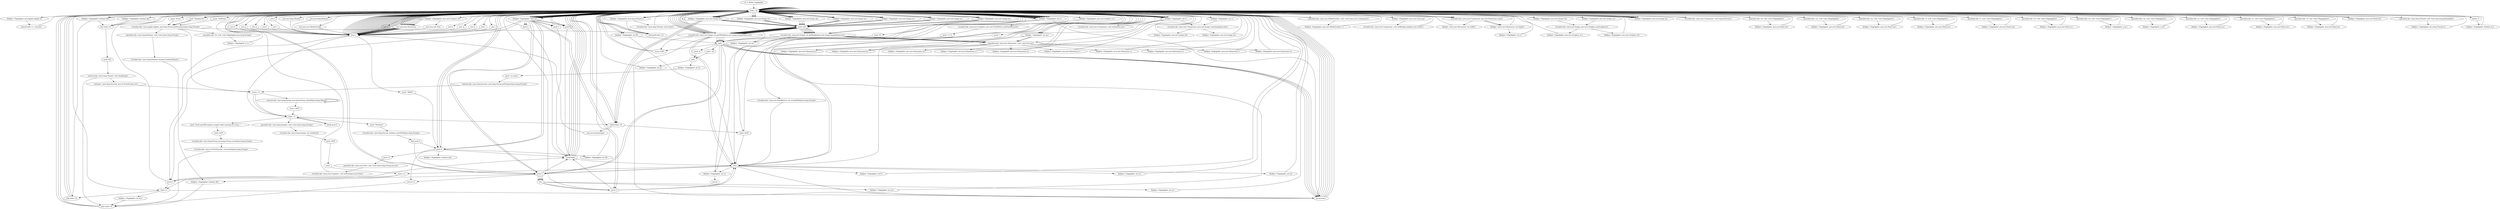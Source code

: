 digraph "" {
    "r0 := @this: EggApplet"
    "load.r r0"
    "r0 := @this: EggApplet"->"load.r r0";
    "load.r r0"->"load.r r0";
    "fieldput <EggApplet: java.applet.Applet d>"
    "load.r r0"->"fieldput <EggApplet: java.applet.Applet d>";
    "staticinvoke <v: void p()>"
    "fieldput <EggApplet: java.applet.Applet d>"->"staticinvoke <v: void p()>";
    "staticinvoke <v: void p()>"->"load.r r0";
    "new java.awt.MediaTracker"
    "load.r r0"->"new java.awt.MediaTracker";
    "dup1.r"
    "new java.awt.MediaTracker"->"dup1.r";
    "dup1.r"->"load.r r0";
    "specialinvoke <java.awt.MediaTracker: void <init>(java.awt.Component)>"
    "load.r r0"->"specialinvoke <java.awt.MediaTracker: void <init>(java.awt.Component)>";
    "fieldput <EggApplet: java.awt.MediaTracker c>"
    "specialinvoke <java.awt.MediaTracker: void <init>(java.awt.Component)>"->"fieldput <EggApplet: java.awt.MediaTracker c>";
    "fieldput <EggApplet: java.awt.MediaTracker c>"->"load.r r0";
    "new b"
    "load.r r0"->"new b";
    "new b"->"dup1.r";
    "dup1.r"->"load.r r0";
    "load.r r0"->"load.r r0";
    "push \"Icons\""
    "load.r r0"->"push \"Icons\"";
    "virtualinvoke <java.applet.Applet: java.lang.String getParameter(java.lang.String)>"
    "push \"Icons\""->"virtualinvoke <java.applet.Applet: java.lang.String getParameter(java.lang.String)>";
    "specialinvoke <b: void <init>(EggApplet,java.lang.String)>"
    "virtualinvoke <java.applet.Applet: java.lang.String getParameter(java.lang.String)>"->"specialinvoke <b: void <init>(EggApplet,java.lang.String)>";
    "fieldput <EggApplet: b v>"
    "specialinvoke <b: void <init>(EggApplet,java.lang.String)>"->"fieldput <EggApplet: b v>";
    "fieldput <EggApplet: b v>"->"load.r r0";
    "push \"DisplayList\""
    "load.r r0"->"push \"DisplayList\"";
    "push \"DisplayList\""->"virtualinvoke <java.applet.Applet: java.lang.String getParameter(java.lang.String)>";
    "ifnonnull load.r r0"
    "virtualinvoke <java.applet.Applet: java.lang.String getParameter(java.lang.String)>"->"ifnonnull load.r r0";
    "ifnonnull load.r r0"->"load.r r0";
    "push 1"
    "load.r r0"->"push 1";
    "fieldput <EggApplet: boolean dd>"
    "push 1"->"fieldput <EggApplet: boolean dd>";
    "goto load.r r0"
    "fieldput <EggApplet: boolean dd>"->"goto load.r r0";
    "goto load.r r0"->"load.r r0";
    "fieldget <EggApplet: boolean dd>"
    "load.r r0"->"fieldget <EggApplet: boolean dd>";
    "ifne load.r r0"
    "fieldget <EggApplet: boolean dd>"->"ifne load.r r0";
    "ifne load.r r0"->"load.r r0";
    "push 0"
    "load.r r0"->"push 0";
    "fieldput <EggApplet: int df>"
    "push 0"->"fieldput <EggApplet: int df>";
    "fieldput <EggApplet: int df>"->"load.r r0";
    "push \"StillTime\""
    "load.r r0"->"push \"StillTime\"";
    "push \"StillTime\""->"virtualinvoke <java.applet.Applet: java.lang.String getParameter(java.lang.String)>";
    "store.r r1"
    "virtualinvoke <java.applet.Applet: java.lang.String getParameter(java.lang.String)>"->"store.r r1";
    "load.r r1"
    "store.r r1"->"load.r r1";
    "ifnull load.r r0"
    "load.r r1"->"ifnull load.r r0";
    "new java.lang.Integer"
    "ifnull load.r r0"->"new java.lang.Integer";
    "new java.lang.Integer"->"dup1.r";
    "dup1.r"->"load.r r1";
    "specialinvoke <java.lang.Integer: void <init>(java.lang.String)>"
    "load.r r1"->"specialinvoke <java.lang.Integer: void <init>(java.lang.String)>";
    "virtualinvoke <java.lang.Integer: int intValue()>"
    "specialinvoke <java.lang.Integer: void <init>(java.lang.String)>"->"virtualinvoke <java.lang.Integer: int intValue()>";
    "push 1000"
    "virtualinvoke <java.lang.Integer: int intValue()>"->"push 1000";
    "mul.i"
    "push 1000"->"mul.i";
    "store.i r1"
    "mul.i"->"store.i r1";
    "load.i r1"
    "store.i r1"->"load.i r1";
    "ifeq load.r r0"
    "load.i r1"->"ifeq load.r r0";
    "ifeq load.r r0"->"load.r r0";
    "load.r r0"->"load.i r1";
    "fieldput <EggApplet: int do>"
    "load.i r1"->"fieldput <EggApplet: int do>";
    "fieldput <EggApplet: int do>"->"goto load.r r0";
    "goto load.r r0"->"load.r r0";
    "fieldget <EggApplet: boolean dp>"
    "load.r r0"->"fieldget <EggApplet: boolean dp>";
    "fieldget <EggApplet: boolean dp>"->"ifne load.r r0";
    "push 50L"
    "ifne load.r r0"->"push 50L";
    "staticinvoke <java.lang.Thread: void sleep(long)>"
    "push 50L"->"staticinvoke <java.lang.Thread: void sleep(long)>";
    "staticinvoke <java.lang.Thread: void sleep(long)>"->"goto load.r r0";
    "staticget <java.lang.System: java.io.PrintStream out>"
    "staticinvoke <java.lang.Thread: void sleep(long)>"->"staticget <java.lang.System: java.io.PrintStream out>";
    "staticget <java.lang.System: java.io.PrintStream out>"->"store.r r1";
    "staticinvoke <java.lang.String: java.lang.String valueOf(java.lang.Object)>"
    "store.r r1"->"staticinvoke <java.lang.String: java.lang.String valueOf(java.lang.Object)>";
    "staticinvoke <java.lang.String: java.lang.String valueOf(java.lang.Object)>"->"staticinvoke <java.lang.String: java.lang.String valueOf(java.lang.Object)>";
    "store.r $r97"
    "staticinvoke <java.lang.String: java.lang.String valueOf(java.lang.Object)>"->"store.r $r97";
    "store.r $r97"->"load.r r1";
    "push \"InterruptedException caught while awaiting for icons: \""
    "load.r r1"->"push \"InterruptedException caught while awaiting for icons: \"";
    "load.r $r97"
    "push \"InterruptedException caught while awaiting for icons: \""->"load.r $r97";
    "virtualinvoke <java.lang.String: java.lang.String concat(java.lang.String)>"
    "load.r $r97"->"virtualinvoke <java.lang.String: java.lang.String concat(java.lang.String)>";
    "virtualinvoke <java.io.PrintStream: void println(java.lang.String)>"
    "virtualinvoke <java.lang.String: java.lang.String concat(java.lang.String)>"->"virtualinvoke <java.io.PrintStream: void println(java.lang.String)>";
    "virtualinvoke <java.io.PrintStream: void println(java.lang.String)>"->"goto load.r r0";
    "ifne load.r r0"->"load.r r0";
    "load.r r0"->"load.r r0";
    "fieldget <EggApplet: java.awt.Color ag>"
    "load.r r0"->"fieldget <EggApplet: java.awt.Color ag>";
    "virtualinvoke <java.awt.Component: void setBackground(java.awt.Color)>"
    "fieldget <EggApplet: java.awt.Color ag>"->"virtualinvoke <java.awt.Component: void setBackground(java.awt.Color)>";
    "virtualinvoke <java.awt.Component: void setBackground(java.awt.Color)>"->"load.r r0";
    "load.r r0"->"load.r r0";
    "virtualinvoke <java.awt.Component: java.awt.Dimension size()>"
    "load.r r0"->"virtualinvoke <java.awt.Component: java.awt.Dimension size()>";
    "fieldget <java.awt.Dimension: int width>"
    "virtualinvoke <java.awt.Component: java.awt.Dimension size()>"->"fieldget <java.awt.Dimension: int width>";
    "fieldget <java.awt.Dimension: int width>"->"load.r r0";
    "fieldget <EggApplet: int df>"
    "load.r r0"->"fieldget <EggApplet: int df>";
    "sub.i"
    "fieldget <EggApplet: int df>"->"sub.i";
    "fieldput <EggApplet: int e>"
    "sub.i"->"fieldput <EggApplet: int e>";
    "fieldput <EggApplet: int e>"->"load.r r0";
    "fieldget <EggApplet: int[] nd>"
    "load.r r0"->"fieldget <EggApplet: int[] nd>";
    "fieldget <EggApplet: int[] nd>"->"push 0";
    "push 0"->"load.r r0";
    "fieldget <EggApplet: java.awt.Image ak>"
    "load.r r0"->"fieldget <EggApplet: java.awt.Image ak>";
    "push null"
    "fieldget <EggApplet: java.awt.Image ak>"->"push null";
    "virtualinvoke <java.awt.Image: int getWidth(java.awt.image.ImageObserver)>"
    "push null"->"virtualinvoke <java.awt.Image: int getWidth(java.awt.image.ImageObserver)>";
    "arraywrite.i"
    "virtualinvoke <java.awt.Image: int getWidth(java.awt.image.ImageObserver)>"->"arraywrite.i";
    "arraywrite.i"->"load.r r0";
    "load.r r0"->"fieldget <EggApplet: int[] nd>";
    "fieldget <EggApplet: int[] nd>"->"push 1";
    "push 1"->"load.r r0";
    "load.r r0"->"fieldget <EggApplet: int[] nd>";
    "fieldget <EggApplet: int[] nd>"->"push 0";
    "arrayread.i"
    "push 0"->"arrayread.i";
    "arrayread.i"->"load.r r0";
    "fieldget <EggApplet: java.awt.Image ao>"
    "load.r r0"->"fieldget <EggApplet: java.awt.Image ao>";
    "fieldget <EggApplet: java.awt.Image ao>"->"push null";
    "push null"->"virtualinvoke <java.awt.Image: int getWidth(java.awt.image.ImageObserver)>";
    "add.i"
    "virtualinvoke <java.awt.Image: int getWidth(java.awt.image.ImageObserver)>"->"add.i";
    "add.i"->"arraywrite.i";
    "arraywrite.i"->"load.r r0";
    "load.r r0"->"fieldget <EggApplet: int[] nd>";
    "push 2"
    "fieldget <EggApplet: int[] nd>"->"push 2";
    "push 2"->"load.r r0";
    "load.r r0"->"fieldget <EggApplet: int[] nd>";
    "fieldget <EggApplet: int[] nd>"->"push 1";
    "push 1"->"arrayread.i";
    "arrayread.i"->"load.r r0";
    "fieldget <EggApplet: java.awt.Image ar>"
    "load.r r0"->"fieldget <EggApplet: java.awt.Image ar>";
    "fieldget <EggApplet: java.awt.Image ar>"->"push null";
    "push null"->"virtualinvoke <java.awt.Image: int getWidth(java.awt.image.ImageObserver)>";
    "virtualinvoke <java.awt.Image: int getWidth(java.awt.image.ImageObserver)>"->"add.i";
    "add.i"->"arraywrite.i";
    "arraywrite.i"->"load.r r0";
    "load.r r0"->"fieldget <EggApplet: int[] nd>";
    "push 3"
    "fieldget <EggApplet: int[] nd>"->"push 3";
    "push 3"->"load.r r0";
    "load.r r0"->"fieldget <EggApplet: int[] nd>";
    "fieldget <EggApplet: int[] nd>"->"push 2";
    "push 2"->"arrayread.i";
    "arrayread.i"->"load.r r0";
    "fieldget <EggApplet: java.awt.Image at>"
    "load.r r0"->"fieldget <EggApplet: java.awt.Image at>";
    "fieldget <EggApplet: java.awt.Image at>"->"push null";
    "push null"->"virtualinvoke <java.awt.Image: int getWidth(java.awt.image.ImageObserver)>";
    "virtualinvoke <java.awt.Image: int getWidth(java.awt.image.ImageObserver)>"->"add.i";
    "add.i"->"arraywrite.i";
    "arraywrite.i"->"load.r r0";
    "load.r r0"->"fieldget <EggApplet: int[] nd>";
    "push 4"
    "fieldget <EggApplet: int[] nd>"->"push 4";
    "push 4"->"load.r r0";
    "load.r r0"->"fieldget <EggApplet: int[] nd>";
    "fieldget <EggApplet: int[] nd>"->"push 3";
    "push 3"->"arrayread.i";
    "arrayread.i"->"load.r r0";
    "fieldget <EggApplet: java.awt.Image ax>"
    "load.r r0"->"fieldget <EggApplet: java.awt.Image ax>";
    "fieldget <EggApplet: java.awt.Image ax>"->"push null";
    "push null"->"virtualinvoke <java.awt.Image: int getWidth(java.awt.image.ImageObserver)>";
    "virtualinvoke <java.awt.Image: int getWidth(java.awt.image.ImageObserver)>"->"add.i";
    "add.i"->"arraywrite.i";
    "arraywrite.i"->"load.r r0";
    "load.r r0"->"fieldget <EggApplet: int[] nd>";
    "push 6"
    "fieldget <EggApplet: int[] nd>"->"push 6";
    "push 6"->"load.r r0";
    "fieldget <EggApplet: int e>"
    "load.r r0"->"fieldget <EggApplet: int e>";
    "fieldget <EggApplet: int e>"->"arraywrite.i";
    "arraywrite.i"->"load.r r0";
    "fieldget <EggApplet: java.awt.Image az>"
    "load.r r0"->"fieldget <EggApplet: java.awt.Image az>";
    "fieldget <EggApplet: java.awt.Image az>"->"push null";
    "push null"->"virtualinvoke <java.awt.Image: int getWidth(java.awt.image.ImageObserver)>";
    "store.i $r97"
    "virtualinvoke <java.awt.Image: int getWidth(java.awt.image.ImageObserver)>"->"store.i $r97";
    "store.i $r97"->"load.r r0";
    "fieldget <EggApplet: java.awt.Image aw>"
    "load.r r0"->"fieldget <EggApplet: java.awt.Image aw>";
    "fieldget <EggApplet: java.awt.Image aw>"->"ifnull load.r r0";
    "load.i $r97"
    "ifnull load.r r0"->"load.i $r97";
    "load.i $r97"->"load.r r0";
    "load.r r0"->"fieldget <EggApplet: java.awt.Image aw>";
    "fieldget <EggApplet: java.awt.Image aw>"->"push null";
    "push null"->"virtualinvoke <java.awt.Image: int getWidth(java.awt.image.ImageObserver)>";
    "virtualinvoke <java.awt.Image: int getWidth(java.awt.image.ImageObserver)>"->"add.i";
    "add.i"->"store.i $r97";
    "store.i $r97"->"load.r r0";
    "load.r r0"->"fieldget <EggApplet: int[] nd>";
    "fieldget <EggApplet: int[] nd>"->"dup1.r";
    "dup1.r"->"push 6";
    "push 6"->"arrayread.i";
    "arrayread.i"->"load.r r0";
    "load.r r0"->"fieldget <EggApplet: java.awt.Image aw>";
    "fieldget <EggApplet: java.awt.Image aw>"->"push null";
    "push null"->"virtualinvoke <java.awt.Image: int getWidth(java.awt.image.ImageObserver)>";
    "virtualinvoke <java.awt.Image: int getWidth(java.awt.image.ImageObserver)>"->"sub.i";
    "sub.i"->"store.i r1";
    "store.i r1"->"push 6";
    "push 6"->"load.i r1";
    "load.i r1"->"arraywrite.i";
    "arraywrite.i"->"load.r r0";
    "load.r r0"->"fieldget <EggApplet: int[] nd>";
    "push 5"
    "fieldget <EggApplet: int[] nd>"->"push 5";
    "push 5"->"load.r r0";
    "load.r r0"->"fieldget <EggApplet: int e>";
    "fieldget <EggApplet: int e>"->"load.i $r97";
    "load.i $r97"->"sub.i";
    "sub.i"->"arraywrite.i";
    "arraywrite.i"->"load.r r0";
    "load.r r0"->"load.r r0";
    "load.r r0"->"fieldget <EggApplet: java.awt.Image ak>";
    "fieldget <EggApplet: java.awt.Image ak>"->"push null";
    "virtualinvoke <java.awt.Image: int getHeight(java.awt.image.ImageObserver)>"
    "push null"->"virtualinvoke <java.awt.Image: int getHeight(java.awt.image.ImageObserver)>";
    "fieldput <EggApplet: int na>"
    "virtualinvoke <java.awt.Image: int getHeight(java.awt.image.ImageObserver)>"->"fieldput <EggApplet: int na>";
    "fieldput <EggApplet: int na>"->"load.r r0";
    "load.r r0"->"load.r r0";
    "load.r r0"->"virtualinvoke <java.awt.Component: java.awt.Dimension size()>";
    "fieldget <java.awt.Dimension: int height>"
    "virtualinvoke <java.awt.Component: java.awt.Dimension size()>"->"fieldget <java.awt.Dimension: int height>";
    "fieldget <java.awt.Dimension: int height>"->"load.r r0";
    "fieldget <EggApplet: int na>"
    "load.r r0"->"fieldget <EggApplet: int na>";
    "fieldget <EggApplet: int na>"->"sub.i";
    "fieldput <EggApplet: int f>"
    "sub.i"->"fieldput <EggApplet: int f>";
    "fieldput <EggApplet: int f>"->"load.r r0";
    "new java.awt.Dimension"
    "load.r r0"->"new java.awt.Dimension";
    "new java.awt.Dimension"->"dup1.r";
    "dup1.r"->"load.r r0";
    "load.r r0"->"fieldget <EggApplet: int e>";
    "fieldget <EggApplet: int e>"->"load.r r0";
    "fieldget <EggApplet: int f>"
    "load.r r0"->"fieldget <EggApplet: int f>";
    "specialinvoke <java.awt.Dimension: void <init>(int,int)>"
    "fieldget <EggApplet: int f>"->"specialinvoke <java.awt.Dimension: void <init>(int,int)>";
    "fieldput <EggApplet: java.awt.Dimension j>"
    "specialinvoke <java.awt.Dimension: void <init>(int,int)>"->"fieldput <EggApplet: java.awt.Dimension j>";
    "fieldput <EggApplet: java.awt.Dimension j>"->"load.r r0";
    "load.r r0"->"new java.awt.Dimension";
    "new java.awt.Dimension"->"dup1.r";
    "dup1.r"->"load.r r0";
    "load.r r0"->"fieldget <EggApplet: int e>";
    "fieldget <EggApplet: int e>"->"load.r r0";
    "load.r r0"->"fieldget <EggApplet: int na>";
    "fieldget <EggApplet: int na>"->"specialinvoke <java.awt.Dimension: void <init>(int,int)>";
    "fieldput <EggApplet: java.awt.Dimension k>"
    "specialinvoke <java.awt.Dimension: void <init>(int,int)>"->"fieldput <EggApplet: java.awt.Dimension k>";
    "fieldput <EggApplet: java.awt.Dimension k>"->"load.r r0";
    "load.r r0"->"new java.awt.Dimension";
    "new java.awt.Dimension"->"dup1.r";
    "dup1.r"->"load.r r0";
    "load.r r0"->"fieldget <EggApplet: java.awt.Image ak>";
    "fieldget <EggApplet: java.awt.Image ak>"->"push null";
    "push null"->"virtualinvoke <java.awt.Image: int getWidth(java.awt.image.ImageObserver)>";
    "virtualinvoke <java.awt.Image: int getWidth(java.awt.image.ImageObserver)>"->"load.r r0";
    "load.r r0"->"fieldget <EggApplet: java.awt.Image ak>";
    "fieldget <EggApplet: java.awt.Image ak>"->"push null";
    "push null"->"virtualinvoke <java.awt.Image: int getHeight(java.awt.image.ImageObserver)>";
    "virtualinvoke <java.awt.Image: int getHeight(java.awt.image.ImageObserver)>"->"specialinvoke <java.awt.Dimension: void <init>(int,int)>";
    "fieldput <EggApplet: java.awt.Dimension m>"
    "specialinvoke <java.awt.Dimension: void <init>(int,int)>"->"fieldput <EggApplet: java.awt.Dimension m>";
    "fieldput <EggApplet: java.awt.Dimension m>"->"load.r r0";
    "load.r r0"->"new java.awt.Dimension";
    "new java.awt.Dimension"->"dup1.r";
    "dup1.r"->"load.r r0";
    "load.r r0"->"fieldget <EggApplet: java.awt.Image ao>";
    "fieldget <EggApplet: java.awt.Image ao>"->"push null";
    "push null"->"virtualinvoke <java.awt.Image: int getWidth(java.awt.image.ImageObserver)>";
    "virtualinvoke <java.awt.Image: int getWidth(java.awt.image.ImageObserver)>"->"load.r r0";
    "load.r r0"->"fieldget <EggApplet: java.awt.Image ao>";
    "fieldget <EggApplet: java.awt.Image ao>"->"push null";
    "push null"->"virtualinvoke <java.awt.Image: int getHeight(java.awt.image.ImageObserver)>";
    "virtualinvoke <java.awt.Image: int getHeight(java.awt.image.ImageObserver)>"->"specialinvoke <java.awt.Dimension: void <init>(int,int)>";
    "fieldput <EggApplet: java.awt.Dimension o>"
    "specialinvoke <java.awt.Dimension: void <init>(int,int)>"->"fieldput <EggApplet: java.awt.Dimension o>";
    "fieldput <EggApplet: java.awt.Dimension o>"->"load.r r0";
    "load.r r0"->"new java.awt.Dimension";
    "new java.awt.Dimension"->"dup1.r";
    "dup1.r"->"load.r r0";
    "load.r r0"->"fieldget <EggApplet: java.awt.Image ar>";
    "fieldget <EggApplet: java.awt.Image ar>"->"push null";
    "push null"->"virtualinvoke <java.awt.Image: int getWidth(java.awt.image.ImageObserver)>";
    "virtualinvoke <java.awt.Image: int getWidth(java.awt.image.ImageObserver)>"->"load.r r0";
    "load.r r0"->"fieldget <EggApplet: java.awt.Image ar>";
    "fieldget <EggApplet: java.awt.Image ar>"->"push null";
    "push null"->"virtualinvoke <java.awt.Image: int getHeight(java.awt.image.ImageObserver)>";
    "virtualinvoke <java.awt.Image: int getHeight(java.awt.image.ImageObserver)>"->"specialinvoke <java.awt.Dimension: void <init>(int,int)>";
    "fieldput <EggApplet: java.awt.Dimension q>"
    "specialinvoke <java.awt.Dimension: void <init>(int,int)>"->"fieldput <EggApplet: java.awt.Dimension q>";
    "fieldput <EggApplet: java.awt.Dimension q>"->"load.r r0";
    "load.r r0"->"new java.awt.Dimension";
    "new java.awt.Dimension"->"dup1.r";
    "dup1.r"->"load.r r0";
    "load.r r0"->"fieldget <EggApplet: java.awt.Image at>";
    "fieldget <EggApplet: java.awt.Image at>"->"push null";
    "push null"->"virtualinvoke <java.awt.Image: int getWidth(java.awt.image.ImageObserver)>";
    "virtualinvoke <java.awt.Image: int getWidth(java.awt.image.ImageObserver)>"->"load.r r0";
    "load.r r0"->"fieldget <EggApplet: java.awt.Image at>";
    "fieldget <EggApplet: java.awt.Image at>"->"push null";
    "push null"->"virtualinvoke <java.awt.Image: int getHeight(java.awt.image.ImageObserver)>";
    "virtualinvoke <java.awt.Image: int getHeight(java.awt.image.ImageObserver)>"->"specialinvoke <java.awt.Dimension: void <init>(int,int)>";
    "fieldput <EggApplet: java.awt.Dimension r>"
    "specialinvoke <java.awt.Dimension: void <init>(int,int)>"->"fieldput <EggApplet: java.awt.Dimension r>";
    "fieldput <EggApplet: java.awt.Dimension r>"->"load.r r0";
    "load.r r0"->"new java.awt.Dimension";
    "new java.awt.Dimension"->"dup1.r";
    "dup1.r"->"load.r r0";
    "load.r r0"->"fieldget <EggApplet: java.awt.Image ax>";
    "fieldget <EggApplet: java.awt.Image ax>"->"push null";
    "push null"->"virtualinvoke <java.awt.Image: int getWidth(java.awt.image.ImageObserver)>";
    "virtualinvoke <java.awt.Image: int getWidth(java.awt.image.ImageObserver)>"->"load.r r0";
    "load.r r0"->"fieldget <EggApplet: java.awt.Image ax>";
    "fieldget <EggApplet: java.awt.Image ax>"->"push null";
    "push null"->"virtualinvoke <java.awt.Image: int getHeight(java.awt.image.ImageObserver)>";
    "virtualinvoke <java.awt.Image: int getHeight(java.awt.image.ImageObserver)>"->"specialinvoke <java.awt.Dimension: void <init>(int,int)>";
    "fieldput <EggApplet: java.awt.Dimension s>"
    "specialinvoke <java.awt.Dimension: void <init>(int,int)>"->"fieldput <EggApplet: java.awt.Dimension s>";
    "fieldput <EggApplet: java.awt.Dimension s>"->"load.r r0";
    "load.r r0"->"new java.awt.Dimension";
    "new java.awt.Dimension"->"dup1.r";
    "dup1.r"->"load.r r0";
    "load.r r0"->"fieldget <EggApplet: java.awt.Image az>";
    "fieldget <EggApplet: java.awt.Image az>"->"push null";
    "push null"->"virtualinvoke <java.awt.Image: int getWidth(java.awt.image.ImageObserver)>";
    "virtualinvoke <java.awt.Image: int getWidth(java.awt.image.ImageObserver)>"->"load.r r0";
    "load.r r0"->"fieldget <EggApplet: java.awt.Image az>";
    "fieldget <EggApplet: java.awt.Image az>"->"push null";
    "push null"->"virtualinvoke <java.awt.Image: int getHeight(java.awt.image.ImageObserver)>";
    "virtualinvoke <java.awt.Image: int getHeight(java.awt.image.ImageObserver)>"->"specialinvoke <java.awt.Dimension: void <init>(int,int)>";
    "fieldput <EggApplet: java.awt.Dimension u>"
    "specialinvoke <java.awt.Dimension: void <init>(int,int)>"->"fieldput <EggApplet: java.awt.Dimension u>";
    "fieldput <EggApplet: java.awt.Dimension u>"->"load.r r0";
    "load.r r0"->"new java.awt.Dimension";
    "new java.awt.Dimension"->"dup1.r";
    "dup1.r"->"load.r r0";
    "load.r r0"->"fieldget <EggApplet: int[] nd>";
    "fieldget <EggApplet: int[] nd>"->"push 5";
    "push 5"->"arrayread.i";
    "arrayread.i"->"load.r r0";
    "load.r r0"->"fieldget <EggApplet: int[] nd>";
    "fieldget <EggApplet: int[] nd>"->"push 4";
    "push 4"->"arrayread.i";
    "arrayread.i"->"sub.i";
    "sub.i"->"load.r r0";
    "load.r r0"->"fieldget <EggApplet: int na>";
    "fieldget <EggApplet: int na>"->"specialinvoke <java.awt.Dimension: void <init>(int,int)>";
    "fieldput <EggApplet: java.awt.Dimension t>"
    "specialinvoke <java.awt.Dimension: void <init>(int,int)>"->"fieldput <EggApplet: java.awt.Dimension t>";
    "fieldput <EggApplet: java.awt.Dimension t>"->"load.r r0";
    "load.r r0"->"fieldget <EggApplet: java.awt.Image aw>";
    "fieldget <EggApplet: java.awt.Image aw>"->"ifnull load.r r0";
    "ifnull load.r r0"->"load.r r0";
    "load.r r0"->"new java.awt.Dimension";
    "new java.awt.Dimension"->"dup1.r";
    "dup1.r"->"load.r r0";
    "load.r r0"->"fieldget <EggApplet: java.awt.Image aw>";
    "fieldget <EggApplet: java.awt.Image aw>"->"push null";
    "push null"->"virtualinvoke <java.awt.Image: int getWidth(java.awt.image.ImageObserver)>";
    "virtualinvoke <java.awt.Image: int getWidth(java.awt.image.ImageObserver)>"->"load.r r0";
    "load.r r0"->"fieldget <EggApplet: java.awt.Image aw>";
    "fieldget <EggApplet: java.awt.Image aw>"->"push null";
    "push null"->"virtualinvoke <java.awt.Image: int getHeight(java.awt.image.ImageObserver)>";
    "virtualinvoke <java.awt.Image: int getHeight(java.awt.image.ImageObserver)>"->"specialinvoke <java.awt.Dimension: void <init>(int,int)>";
    "fieldput <EggApplet: java.awt.Dimension w>"
    "specialinvoke <java.awt.Dimension: void <init>(int,int)>"->"fieldput <EggApplet: java.awt.Dimension w>";
    "fieldput <EggApplet: java.awt.Dimension w>"->"load.r r0";
    "load.r r0"->"load.r r0";
    "load.r r0"->"load.r r0";
    "load.r r0"->"fieldget <EggApplet: int e>";
    "fieldget <EggApplet: int e>"->"load.r r0";
    "load.r r0"->"fieldget <EggApplet: int f>";
    "virtualinvoke <java.awt.Component: java.awt.Image createImage(int,int)>"
    "fieldget <EggApplet: int f>"->"virtualinvoke <java.awt.Component: java.awt.Image createImage(int,int)>";
    "fieldput <EggApplet: java.awt.Image nb>"
    "virtualinvoke <java.awt.Component: java.awt.Image createImage(int,int)>"->"fieldput <EggApplet: java.awt.Image nb>";
    "fieldput <EggApplet: java.awt.Image nb>"->"load.r r0";
    "load.r r0"->"load.r r0";
    "fieldget <EggApplet: java.awt.Image nb>"
    "load.r r0"->"fieldget <EggApplet: java.awt.Image nb>";
    "virtualinvoke <java.awt.Image: java.awt.Graphics getGraphics()>"
    "fieldget <EggApplet: java.awt.Image nb>"->"virtualinvoke <java.awt.Image: java.awt.Graphics getGraphics()>";
    "fieldput <EggApplet: java.awt.Graphics nc>"
    "virtualinvoke <java.awt.Image: java.awt.Graphics getGraphics()>"->"fieldput <EggApplet: java.awt.Graphics nc>";
    "fieldput <EggApplet: java.awt.Graphics nc>"->"load.r r0";
    "load.r r0"->"load.r r0";
    "load.r r0"->"fieldget <EggApplet: int e>";
    "fieldget <EggApplet: int e>"->"load.r r0";
    "fieldget <EggApplet: java.awt.Image aj>"
    "load.r r0"->"fieldget <EggApplet: java.awt.Image aj>";
    "fieldget <EggApplet: java.awt.Image aj>"->"load.r r0";
    "load.r r0"->"virtualinvoke <java.awt.Image: int getWidth(java.awt.image.ImageObserver)>";
    "virtualinvoke <java.awt.Image: int getWidth(java.awt.image.ImageObserver)>"->"sub.i";
    "sub.i"->"push 1";
    "shr.i"
    "push 1"->"shr.i";
    "fieldput <EggApplet: int nn>"
    "shr.i"->"fieldput <EggApplet: int nn>";
    "fieldput <EggApplet: int nn>"->"load.r r0";
    "load.r r0"->"load.r r0";
    "load.r r0"->"fieldget <EggApplet: int f>";
    "fieldget <EggApplet: int f>"->"load.r r0";
    "load.r r0"->"fieldget <EggApplet: java.awt.Image aj>";
    "fieldget <EggApplet: java.awt.Image aj>"->"load.r r0";
    "load.r r0"->"virtualinvoke <java.awt.Image: int getHeight(java.awt.image.ImageObserver)>";
    "virtualinvoke <java.awt.Image: int getHeight(java.awt.image.ImageObserver)>"->"sub.i";
    "sub.i"->"push 1";
    "push 1"->"shr.i";
    "fieldput <EggApplet: int nv>"
    "shr.i"->"fieldput <EggApplet: int nv>";
    "fieldput <EggApplet: int nv>"->"load.r r0";
    "load.r r0"->"load.r r0";
    "load.r r0"->"fieldget <EggApplet: int e>";
    "fieldget <EggApplet: int e>"->"load.r r0";
    "load.r r0"->"fieldget <EggApplet: java.awt.Image aj>";
    "fieldget <EggApplet: java.awt.Image aj>"->"load.r r0";
    "load.r r0"->"virtualinvoke <java.awt.Image: int getWidth(java.awt.image.ImageObserver)>";
    "virtualinvoke <java.awt.Image: int getWidth(java.awt.image.ImageObserver)>"->"add.i";
    "add.i"->"push 1";
    "push 1"->"shr.i";
    "shr.i"->"push 5";
    "push 5"->"sub.i";
    "sub.i"->"load.r r0";
    "fieldget <EggApplet: java.awt.Graphics nc>"
    "load.r r0"->"fieldget <EggApplet: java.awt.Graphics nc>";
    "virtualinvoke <java.awt.Graphics: java.awt.FontMetrics getFontMetrics()>"
    "fieldget <EggApplet: java.awt.Graphics nc>"->"virtualinvoke <java.awt.Graphics: java.awt.FontMetrics getFontMetrics()>";
    "push \"v1.3\""
    "virtualinvoke <java.awt.Graphics: java.awt.FontMetrics getFontMetrics()>"->"push \"v1.3\"";
    "virtualinvoke <java.awt.FontMetrics: int stringWidth(java.lang.String)>"
    "push \"v1.3\""->"virtualinvoke <java.awt.FontMetrics: int stringWidth(java.lang.String)>";
    "virtualinvoke <java.awt.FontMetrics: int stringWidth(java.lang.String)>"->"sub.i";
    "fieldput <EggApplet: int ni>"
    "sub.i"->"fieldput <EggApplet: int ni>";
    "fieldput <EggApplet: int ni>"->"load.r r0";
    "load.r r0"->"load.r r0";
    "load.r r0"->"fieldget <EggApplet: int f>";
    "fieldget <EggApplet: int f>"->"load.r r0";
    "load.r r0"->"fieldget <EggApplet: java.awt.Image aj>";
    "fieldget <EggApplet: java.awt.Image aj>"->"load.r r0";
    "load.r r0"->"virtualinvoke <java.awt.Image: int getHeight(java.awt.image.ImageObserver)>";
    "virtualinvoke <java.awt.Image: int getHeight(java.awt.image.ImageObserver)>"->"add.i";
    "add.i"->"push 1";
    "push 1"->"shr.i";
    "shr.i"->"push 5";
    "push 5"->"sub.i";
    "fieldput <EggApplet: int nl>"
    "sub.i"->"fieldput <EggApplet: int nl>";
    "fieldput <EggApplet: int nl>"->"load.r r0";
    "load.r r0"->"load.r r0";
    "load.r r0"->"virtualinvoke <java.awt.Component: java.awt.Dimension size()>";
    "virtualinvoke <java.awt.Component: java.awt.Dimension size()>"->"fieldget <java.awt.Dimension: int height>";
    "fieldput <EggApplet: int x>"
    "fieldget <java.awt.Dimension: int height>"->"fieldput <EggApplet: int x>";
    "fieldput <EggApplet: int x>"->"load.r r0";
    "load.r r0"->"load.r r0";
    "load.r r0"->"load.r r0";
    "load.r r0"->"fieldget <EggApplet: int e>";
    "fieldget <EggApplet: int e>"->"load.r r0";
    "fieldget <EggApplet: int x>"
    "load.r r0"->"fieldget <EggApplet: int x>";
    "fieldget <EggApplet: int x>"->"virtualinvoke <java.awt.Component: java.awt.Image createImage(int,int)>";
    "fieldput <EggApplet: java.awt.Image ne>"
    "virtualinvoke <java.awt.Component: java.awt.Image createImage(int,int)>"->"fieldput <EggApplet: java.awt.Image ne>";
    "fieldput <EggApplet: java.awt.Image ne>"->"load.r r0";
    "load.r r0"->"load.r r0";
    "fieldget <EggApplet: java.awt.Image ne>"
    "load.r r0"->"fieldget <EggApplet: java.awt.Image ne>";
    "fieldget <EggApplet: java.awt.Image ne>"->"virtualinvoke <java.awt.Image: java.awt.Graphics getGraphics()>";
    "fieldput <EggApplet: java.awt.Graphics nf>"
    "virtualinvoke <java.awt.Image: java.awt.Graphics getGraphics()>"->"fieldput <EggApplet: java.awt.Graphics nf>";
    "fieldput <EggApplet: java.awt.Graphics nf>"->"load.r r0";
    "fieldget <EggApplet: java.awt.Graphics nf>"
    "load.r r0"->"fieldget <EggApplet: java.awt.Graphics nf>";
    "new java.awt.Font"
    "fieldget <EggApplet: java.awt.Graphics nf>"->"new java.awt.Font";
    "new java.awt.Font"->"dup1.r";
    "push \"ARIAL\""
    "dup1.r"->"push \"ARIAL\"";
    "push \"ARIAL\""->"push 0";
    "push 12"
    "push 0"->"push 12";
    "specialinvoke <java.awt.Font: void <init>(java.lang.String,int,int)>"
    "push 12"->"specialinvoke <java.awt.Font: void <init>(java.lang.String,int,int)>";
    "virtualinvoke <java.awt.Graphics: void setFont(java.awt.Font)>"
    "specialinvoke <java.awt.Font: void <init>(java.lang.String,int,int)>"->"virtualinvoke <java.awt.Graphics: void setFont(java.awt.Font)>";
    "virtualinvoke <java.awt.Graphics: void setFont(java.awt.Font)>"->"load.r r0";
    "virtualinvoke <java.awt.Component: void requestFocus()>"
    "load.r r0"->"virtualinvoke <java.awt.Component: void requestFocus()>";
    "virtualinvoke <java.awt.Component: void requestFocus()>"->"load.r r0";
    "new k"
    "load.r r0"->"new k";
    "new k"->"dup1.r";
    "dup1.r"->"load.r r0";
    "specialinvoke <k: void <init>(EggApplet)>"
    "load.r r0"->"specialinvoke <k: void <init>(EggApplet)>";
    "fieldput <EggApplet: java.awt.Panel nh>"
    "specialinvoke <k: void <init>(EggApplet)>"->"fieldput <EggApplet: java.awt.Panel nh>";
    "fieldput <EggApplet: java.awt.Panel nh>"->"load.r r0";
    "new m"
    "load.r r0"->"new m";
    "new m"->"dup1.r";
    "dup1.r"->"load.r r0";
    "specialinvoke <m: void <init>(EggApplet)>"
    "load.r r0"->"specialinvoke <m: void <init>(EggApplet)>";
    "fieldput <EggApplet: java.awt.Panel nk>"
    "specialinvoke <m: void <init>(EggApplet)>"->"fieldput <EggApplet: java.awt.Panel nk>";
    "fieldput <EggApplet: java.awt.Panel nk>"->"load.r r0";
    "new p"
    "load.r r0"->"new p";
    "new p"->"dup1.r";
    "dup1.r"->"load.r r0";
    "specialinvoke <p: void <init>(EggApplet)>"
    "load.r r0"->"specialinvoke <p: void <init>(EggApplet)>";
    "fieldput <EggApplet: java.awt.Panel nm>"
    "specialinvoke <p: void <init>(EggApplet)>"->"fieldput <EggApplet: java.awt.Panel nm>";
    "fieldput <EggApplet: java.awt.Panel nm>"->"load.r r0";
    "new l"
    "load.r r0"->"new l";
    "new l"->"dup1.r";
    "dup1.r"->"load.r r0";
    "specialinvoke <l: void <init>(EggApplet)>"
    "load.r r0"->"specialinvoke <l: void <init>(EggApplet)>";
    "fieldput <EggApplet: java.awt.Panel no>"
    "specialinvoke <l: void <init>(EggApplet)>"->"fieldput <EggApplet: java.awt.Panel no>";
    "fieldput <EggApplet: java.awt.Panel no>"->"load.r r0";
    "new i"
    "load.r r0"->"new i";
    "new i"->"dup1.r";
    "dup1.r"->"load.r r0";
    "specialinvoke <i: void <init>(EggApplet)>"
    "load.r r0"->"specialinvoke <i: void <init>(EggApplet)>";
    "fieldput <EggApplet: java.awt.Panel nq>"
    "specialinvoke <i: void <init>(EggApplet)>"->"fieldput <EggApplet: java.awt.Panel nq>";
    "fieldput <EggApplet: java.awt.Panel nq>"->"load.r r0";
    "new h"
    "load.r r0"->"new h";
    "new h"->"dup1.r";
    "dup1.r"->"load.r r0";
    "specialinvoke <h: void <init>(EggApplet)>"
    "load.r r0"->"specialinvoke <h: void <init>(EggApplet)>";
    "fieldput <EggApplet: java.awt.Panel nr>"
    "specialinvoke <h: void <init>(EggApplet)>"->"fieldput <EggApplet: java.awt.Panel nr>";
    "fieldput <EggApplet: java.awt.Panel nr>"->"load.r r0";
    "new g"
    "load.r r0"->"new g";
    "new g"->"dup1.r";
    "dup1.r"->"load.r r0";
    "specialinvoke <g: void <init>(EggApplet)>"
    "load.r r0"->"specialinvoke <g: void <init>(EggApplet)>";
    "fieldput <EggApplet: g ns>"
    "specialinvoke <g: void <init>(EggApplet)>"->"fieldput <EggApplet: g ns>";
    "fieldput <EggApplet: g ns>"->"load.r r0";
    "load.r r0"->"fieldget <EggApplet: boolean dd>";
    "fieldget <EggApplet: boolean dd>"->"ifeq load.r r0";
    "ifeq load.r r0"->"load.r r0";
    "new q"
    "load.r r0"->"new q";
    "new q"->"dup1.r";
    "dup1.r"->"load.r r0";
    "specialinvoke <q: void <init>(EggApplet)>"
    "load.r r0"->"specialinvoke <q: void <init>(EggApplet)>";
    "fieldput <EggApplet: q nt>"
    "specialinvoke <q: void <init>(EggApplet)>"->"fieldput <EggApplet: q nt>";
    "fieldput <EggApplet: q nt>"->"load.r r0";
    "new j"
    "load.r r0"->"new j";
    "new j"->"dup1.r";
    "dup1.r"->"load.r r0";
    "specialinvoke <j: void <init>(EggApplet)>"
    "load.r r0"->"specialinvoke <j: void <init>(EggApplet)>";
    "fieldput <EggApplet: java.awt.Panel nu>"
    "specialinvoke <j: void <init>(EggApplet)>"->"fieldput <EggApplet: java.awt.Panel nu>";
    "fieldput <EggApplet: java.awt.Panel nu>"->"load.r r0";
    "load.r r0"->"fieldget <EggApplet: java.awt.Image aw>";
    "fieldget <EggApplet: java.awt.Image aw>"->"ifnull load.r r0";
    "ifnull load.r r0"->"load.r r0";
    "new c"
    "load.r r0"->"new c";
    "new c"->"dup1.r";
    "dup1.r"->"load.r r0";
    "specialinvoke <c: void <init>(EggApplet)>"
    "load.r r0"->"specialinvoke <c: void <init>(EggApplet)>";
    "fieldput <EggApplet: java.awt.Panel nw>"
    "specialinvoke <c: void <init>(EggApplet)>"->"fieldput <EggApplet: java.awt.Panel nw>";
    "fieldput <EggApplet: java.awt.Panel nw>"->"load.r r0";
    "new f"
    "load.r r0"->"new f";
    "new f"->"dup1.r";
    "dup1.r"->"load.r r0";
    "specialinvoke <f: void <init>(EggApplet)>"
    "load.r r0"->"specialinvoke <f: void <init>(EggApplet)>";
    "fieldput <EggApplet: java.awt.Panel nj>"
    "specialinvoke <f: void <init>(EggApplet)>"->"fieldput <EggApplet: java.awt.Panel nj>";
    "fieldput <EggApplet: java.awt.Panel nj>"->"load.r r0";
    "fieldget <EggApplet: java.awt.Panel nh>"
    "load.r r0"->"fieldget <EggApplet: java.awt.Panel nh>";
    "fieldget <EggApplet: java.awt.Panel nh>"->"load.r r0";
    "load.r r0"->"fieldget <EggApplet: int e>";
    "fieldget <EggApplet: int e>"->"load.r r0";
    "load.r r0"->"fieldget <EggApplet: int f>";
    "virtualinvoke <java.awt.Component: void setSize(int,int)>"
    "fieldget <EggApplet: int f>"->"virtualinvoke <java.awt.Component: void setSize(int,int)>";
    "virtualinvoke <java.awt.Component: void setSize(int,int)>"->"load.r r0";
    "fieldget <EggApplet: java.lang.Thread a>"
    "load.r r0"->"fieldget <EggApplet: java.lang.Thread a>";
    "fieldget <EggApplet: java.lang.Thread a>"->"ifnonnull load.r r0";
    "ifnonnull load.r r0"->"load.r r0";
    "new java.lang.Thread"
    "load.r r0"->"new java.lang.Thread";
    "new java.lang.Thread"->"dup1.r";
    "dup1.r"->"load.r r0";
    "specialinvoke <java.lang.Thread: void <init>(java.lang.Runnable)>"
    "load.r r0"->"specialinvoke <java.lang.Thread: void <init>(java.lang.Runnable)>";
    "fieldput <EggApplet: java.lang.Thread a>"
    "specialinvoke <java.lang.Thread: void <init>(java.lang.Runnable)>"->"fieldput <EggApplet: java.lang.Thread a>";
    "fieldput <EggApplet: java.lang.Thread a>"->"load.r r0";
    "load.r r0"->"fieldget <EggApplet: java.lang.Thread a>";
    "virtualinvoke <java.lang.Thread: void start()>"
    "fieldget <EggApplet: java.lang.Thread a>"->"virtualinvoke <java.lang.Thread: void start()>";
    "virtualinvoke <java.lang.Thread: void start()>"->"load.r r0";
    "load.r r0"->"load.r r0";
    "load.r r0"->"fieldget <EggApplet: int e>";
    "push 15"
    "fieldget <EggApplet: int e>"->"push 15";
    "push 15"->"add.i";
    "push -16"
    "add.i"->"push -16";
    "and.i"
    "push -16"->"and.i";
    "fieldput <EggApplet: int g>"
    "and.i"->"fieldput <EggApplet: int g>";
    "fieldput <EggApplet: int g>"->"load.r r0";
    "load.r r0"->"load.r r0";
    "load.r r0"->"fieldget <EggApplet: int f>";
    "push 7"
    "fieldget <EggApplet: int f>"->"push 7";
    "push 7"->"add.i";
    "push -8"
    "add.i"->"push -8";
    "push -8"->"and.i";
    "fieldput <EggApplet: int h>"
    "and.i"->"fieldput <EggApplet: int h>";
    "push \"os.name\""
    "fieldput <EggApplet: int h>"->"push \"os.name\"";
    "staticinvoke <java.lang.System: java.lang.String getProperty(java.lang.String)>"
    "push \"os.name\""->"staticinvoke <java.lang.System: java.lang.String getProperty(java.lang.String)>";
    "staticinvoke <java.lang.System: java.lang.String getProperty(java.lang.String)>"->"store.r r1";
    "store.r r1"->"load.r r1";
    "ifnull push 0"
    "load.r r1"->"ifnull push 0";
    "ifnull push 0"->"load.r r1";
    "push \"Windows\""
    "load.r r1"->"push \"Windows\"";
    "virtualinvoke <java.lang.String: boolean startsWith(java.lang.String)>"
    "push \"Windows\""->"virtualinvoke <java.lang.String: boolean startsWith(java.lang.String)>";
    "ifeq push 0"
    "virtualinvoke <java.lang.String: boolean startsWith(java.lang.String)>"->"ifeq push 0";
    "ifeq push 0"->"push 1";
    "store.b r1"
    "push 1"->"store.b r1";
    "store.b r1"->"goto load.r r0";
    "goto load.r r0"->"load.r r0";
    "load.b r1"
    "load.r r0"->"load.b r1";
    "fieldput <EggApplet: boolean nx>"
    "load.b r1"->"fieldput <EggApplet: boolean nx>";
    "fieldput <EggApplet: boolean nx>"->"load.r r0";
    "load.r r0"->"load.r r0";
    "load.r r0"->"fieldget <EggApplet: int e>";
    "fieldget <EggApplet: int e>"->"load.r r0";
    "load.r r0"->"fieldget <EggApplet: int df>";
    "fieldget <EggApplet: int df>"->"add.i";
    "add.i"->"fieldput <EggApplet: int e>";
    "return"
    "fieldput <EggApplet: int e>"->"return";
    "ifeq push 0"->"push 0";
    "push 0"->"store.b r1";
    "ifeq load.r r0"->"load.r r0";
    "load.r r0"->"push 0";
    "fieldput <EggApplet: boolean dq>"
    "push 0"->"fieldput <EggApplet: boolean dq>";
    "ifnonnull load.r r0"->"load.r r0";
    "new java.lang.Boolean"
    "load.r r0"->"new java.lang.Boolean";
    "new java.lang.Boolean"->"dup1.r";
    "dup1.r"->"load.r r0";
    "load.r r0"->"push \"DisplayList\"";
    "push \"DisplayList\""->"virtualinvoke <java.applet.Applet: java.lang.String getParameter(java.lang.String)>";
    "specialinvoke <java.lang.Boolean: void <init>(java.lang.String)>"
    "virtualinvoke <java.applet.Applet: java.lang.String getParameter(java.lang.String)>"->"specialinvoke <java.lang.Boolean: void <init>(java.lang.String)>";
    "virtualinvoke <java.lang.Boolean: boolean booleanValue()>"
    "specialinvoke <java.lang.Boolean: void <init>(java.lang.String)>"->"virtualinvoke <java.lang.Boolean: boolean booleanValue()>";
    "virtualinvoke <java.lang.Boolean: boolean booleanValue()>"->"fieldput <EggApplet: boolean dd>";
}

